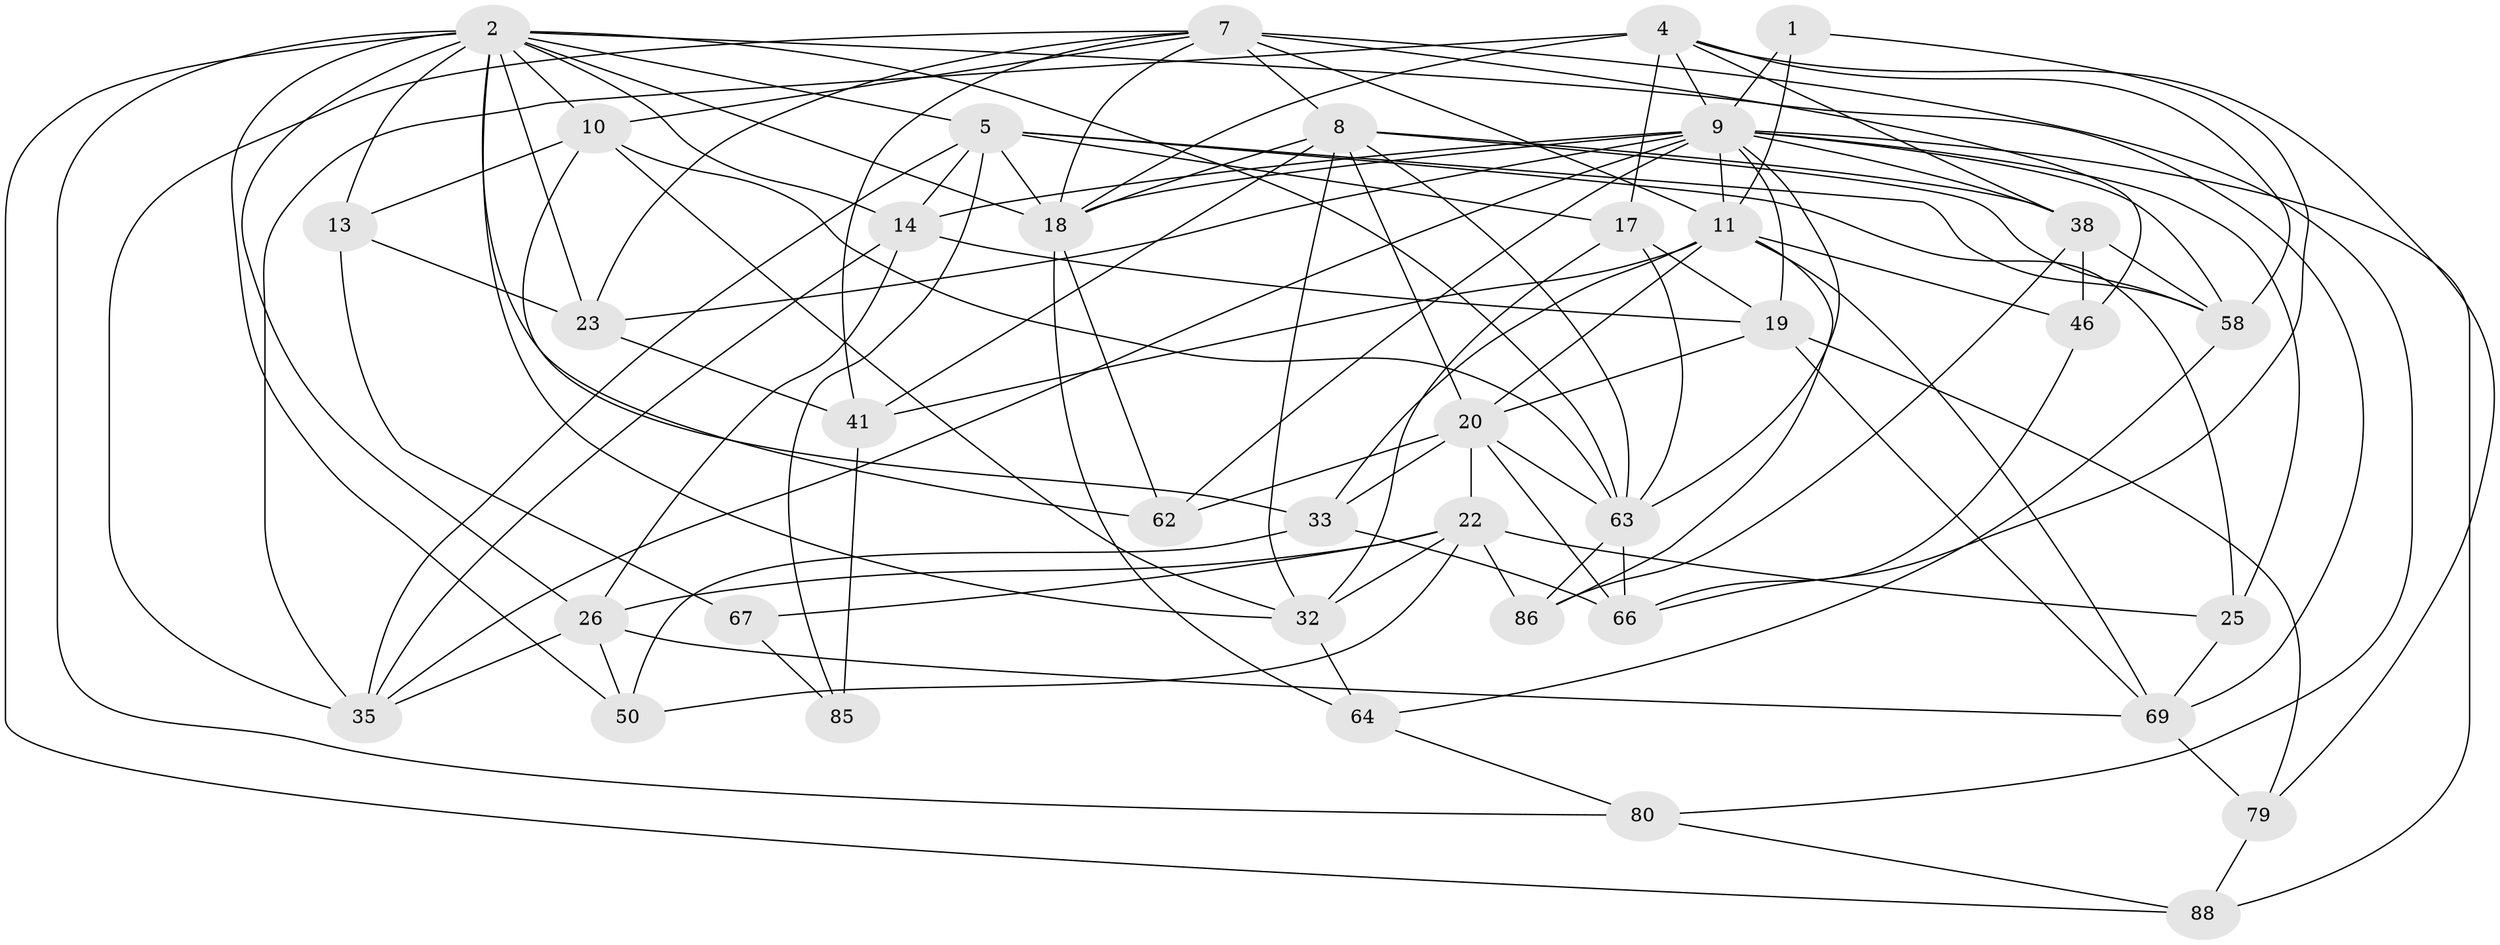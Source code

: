 // original degree distribution, {4: 1.0}
// Generated by graph-tools (version 1.1) at 2025/20/03/04/25 18:20:41]
// undirected, 38 vertices, 114 edges
graph export_dot {
graph [start="1"]
  node [color=gray90,style=filled];
  1 [super="+56"];
  2 [super="+3+81+30"];
  4 [super="+6+34"];
  5 [super="+36"];
  7 [super="+39+87"];
  8 [super="+12"];
  9 [super="+96+16+21"];
  10 [super="+61+77"];
  11 [super="+51+70+15"];
  13;
  14 [super="+60"];
  17 [super="+76"];
  18 [super="+37+74+93"];
  19 [super="+47"];
  20 [super="+52+28"];
  22 [super="+27+24"];
  23 [super="+48"];
  25;
  26 [super="+31"];
  32 [super="+43"];
  33 [super="+54"];
  35 [super="+78"];
  38 [super="+90+95"];
  41 [super="+45"];
  46;
  50;
  58 [super="+68"];
  62;
  63 [super="+73+89"];
  64;
  66 [super="+83"];
  67;
  69 [super="+82+72"];
  79;
  80;
  85;
  86;
  88;
  1 -- 11 [weight=3];
  1 -- 9 [weight=2];
  1 -- 66;
  2 -- 80;
  2 -- 50;
  2 -- 69;
  2 -- 10 [weight=2];
  2 -- 14;
  2 -- 63;
  2 -- 88;
  2 -- 13;
  2 -- 18;
  2 -- 26;
  2 -- 5;
  2 -- 23 [weight=2];
  2 -- 62;
  2 -- 32;
  4 -- 35;
  4 -- 58;
  4 -- 79;
  4 -- 18 [weight=2];
  4 -- 17;
  4 -- 9;
  4 -- 38;
  5 -- 25;
  5 -- 17;
  5 -- 35;
  5 -- 85;
  5 -- 14;
  5 -- 18;
  5 -- 58;
  7 -- 23;
  7 -- 80;
  7 -- 10;
  7 -- 8;
  7 -- 46;
  7 -- 41;
  7 -- 18;
  7 -- 11 [weight=2];
  7 -- 35;
  8 -- 32;
  8 -- 18;
  8 -- 20;
  8 -- 38;
  8 -- 41;
  8 -- 63;
  8 -- 58;
  9 -- 88;
  9 -- 19 [weight=2];
  9 -- 18 [weight=2];
  9 -- 11 [weight=2];
  9 -- 38;
  9 -- 14;
  9 -- 23;
  9 -- 35;
  9 -- 25;
  9 -- 62;
  9 -- 63;
  9 -- 58;
  10 -- 13;
  10 -- 63 [weight=2];
  10 -- 33;
  10 -- 32;
  11 -- 46;
  11 -- 69 [weight=2];
  11 -- 41;
  11 -- 33;
  11 -- 20;
  11 -- 86;
  13 -- 67;
  13 -- 23;
  14 -- 35;
  14 -- 26;
  14 -- 19;
  17 -- 32;
  17 -- 63 [weight=2];
  17 -- 19;
  18 -- 62;
  18 -- 64;
  19 -- 20;
  19 -- 69 [weight=2];
  19 -- 79;
  20 -- 33;
  20 -- 62;
  20 -- 63;
  20 -- 66;
  20 -- 22;
  22 -- 67 [weight=2];
  22 -- 25;
  22 -- 50;
  22 -- 86;
  22 -- 32;
  22 -- 26;
  23 -- 41;
  25 -- 69;
  26 -- 69;
  26 -- 50;
  26 -- 35;
  32 -- 64;
  33 -- 66 [weight=2];
  33 -- 50;
  38 -- 86;
  38 -- 58;
  38 -- 46;
  41 -- 85 [weight=2];
  46 -- 66;
  58 -- 64;
  63 -- 86;
  63 -- 66;
  64 -- 80;
  67 -- 85;
  69 -- 79;
  79 -- 88;
  80 -- 88;
}
